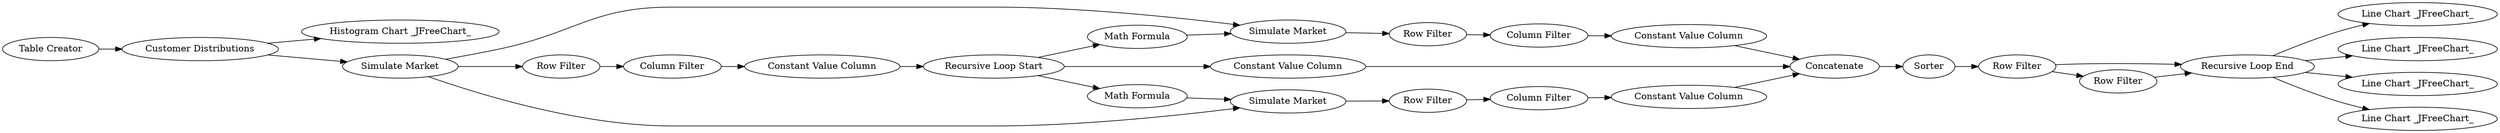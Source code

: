 digraph {
	"-4971212093683349857_18" [label="Recursive Loop End"]
	"-4971212093683349857_26" [label="Constant Value Column"]
	"-4971212093683349857_25" [label="Constant Value Column"]
	"-4971212093683349857_27" [label="Constant Value Column"]
	"-4971212093683349857_19" [label="Simulate Market"]
	"-4971212093683349857_30" [label="Row Filter"]
	"-4971212093683349857_29" [label=Sorter]
	"-4971212093683349857_46" [label="Constant Value Column"]
	"-4971212093683349857_45" [label="Line Chart _JFreeChart_"]
	"-4971212093683349857_42" [label="Line Chart _JFreeChart_"]
	"-4971212093683349857_2" [label="Histogram Chart _JFreeChart_"]
	"-4971212093683349857_17" [label="Recursive Loop Start"]
	"-4971212093683349857_22" [label="Column Filter"]
	"-4971212093683349857_43" [label="Line Chart _JFreeChart_"]
	"-4971212093683349857_14" [label="Row Filter"]
	"-4971212093683349857_16" [label="Math Formula"]
	"-4971212093683349857_21" [label="Row Filter"]
	"-4971212093683349857_12" [label="Simulate Market"]
	"-4971212093683349857_23" [label="Row Filter"]
	"-4971212093683349857_44" [label="Line Chart _JFreeChart_"]
	"-4971212093683349857_15" [label="Math Formula"]
	"-4971212093683349857_11" [label="Customer Distributions"]
	"-4971212093683349857_47" [label=Concatenate]
	"-4971212093683349857_24" [label="Column Filter"]
	"-4971212093683349857_31" [label="Row Filter"]
	"-4971212093683349857_20" [label="Simulate Market"]
	"-4971212093683349857_13" [label="Column Filter"]
	"-4971212093683349857_4" [label="Table Creator"]
	"-4971212093683349857_18" -> "-4971212093683349857_42"
	"-4971212093683349857_18" -> "-4971212093683349857_44"
	"-4971212093683349857_47" -> "-4971212093683349857_29"
	"-4971212093683349857_13" -> "-4971212093683349857_46"
	"-4971212093683349857_20" -> "-4971212093683349857_23"
	"-4971212093683349857_16" -> "-4971212093683349857_20"
	"-4971212093683349857_25" -> "-4971212093683349857_47"
	"-4971212093683349857_12" -> "-4971212093683349857_19"
	"-4971212093683349857_24" -> "-4971212093683349857_26"
	"-4971212093683349857_12" -> "-4971212093683349857_20"
	"-4971212093683349857_12" -> "-4971212093683349857_14"
	"-4971212093683349857_22" -> "-4971212093683349857_25"
	"-4971212093683349857_17" -> "-4971212093683349857_15"
	"-4971212093683349857_15" -> "-4971212093683349857_19"
	"-4971212093683349857_18" -> "-4971212093683349857_45"
	"-4971212093683349857_19" -> "-4971212093683349857_21"
	"-4971212093683349857_11" -> "-4971212093683349857_12"
	"-4971212093683349857_11" -> "-4971212093683349857_2"
	"-4971212093683349857_30" -> "-4971212093683349857_18"
	"-4971212093683349857_29" -> "-4971212093683349857_30"
	"-4971212093683349857_23" -> "-4971212093683349857_24"
	"-4971212093683349857_18" -> "-4971212093683349857_43"
	"-4971212093683349857_27" -> "-4971212093683349857_47"
	"-4971212093683349857_21" -> "-4971212093683349857_22"
	"-4971212093683349857_17" -> "-4971212093683349857_27"
	"-4971212093683349857_26" -> "-4971212093683349857_47"
	"-4971212093683349857_30" -> "-4971212093683349857_31"
	"-4971212093683349857_17" -> "-4971212093683349857_16"
	"-4971212093683349857_14" -> "-4971212093683349857_13"
	"-4971212093683349857_4" -> "-4971212093683349857_11"
	"-4971212093683349857_31" -> "-4971212093683349857_18"
	"-4971212093683349857_46" -> "-4971212093683349857_17"
	rankdir=LR
}
